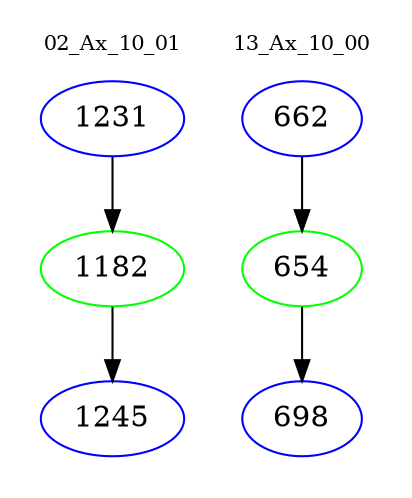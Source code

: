 digraph{
subgraph cluster_0 {
color = white
label = "02_Ax_10_01";
fontsize=10;
T0_1231 [label="1231", color="blue"]
T0_1231 -> T0_1182 [color="black"]
T0_1182 [label="1182", color="green"]
T0_1182 -> T0_1245 [color="black"]
T0_1245 [label="1245", color="blue"]
}
subgraph cluster_1 {
color = white
label = "13_Ax_10_00";
fontsize=10;
T1_662 [label="662", color="blue"]
T1_662 -> T1_654 [color="black"]
T1_654 [label="654", color="green"]
T1_654 -> T1_698 [color="black"]
T1_698 [label="698", color="blue"]
}
}
